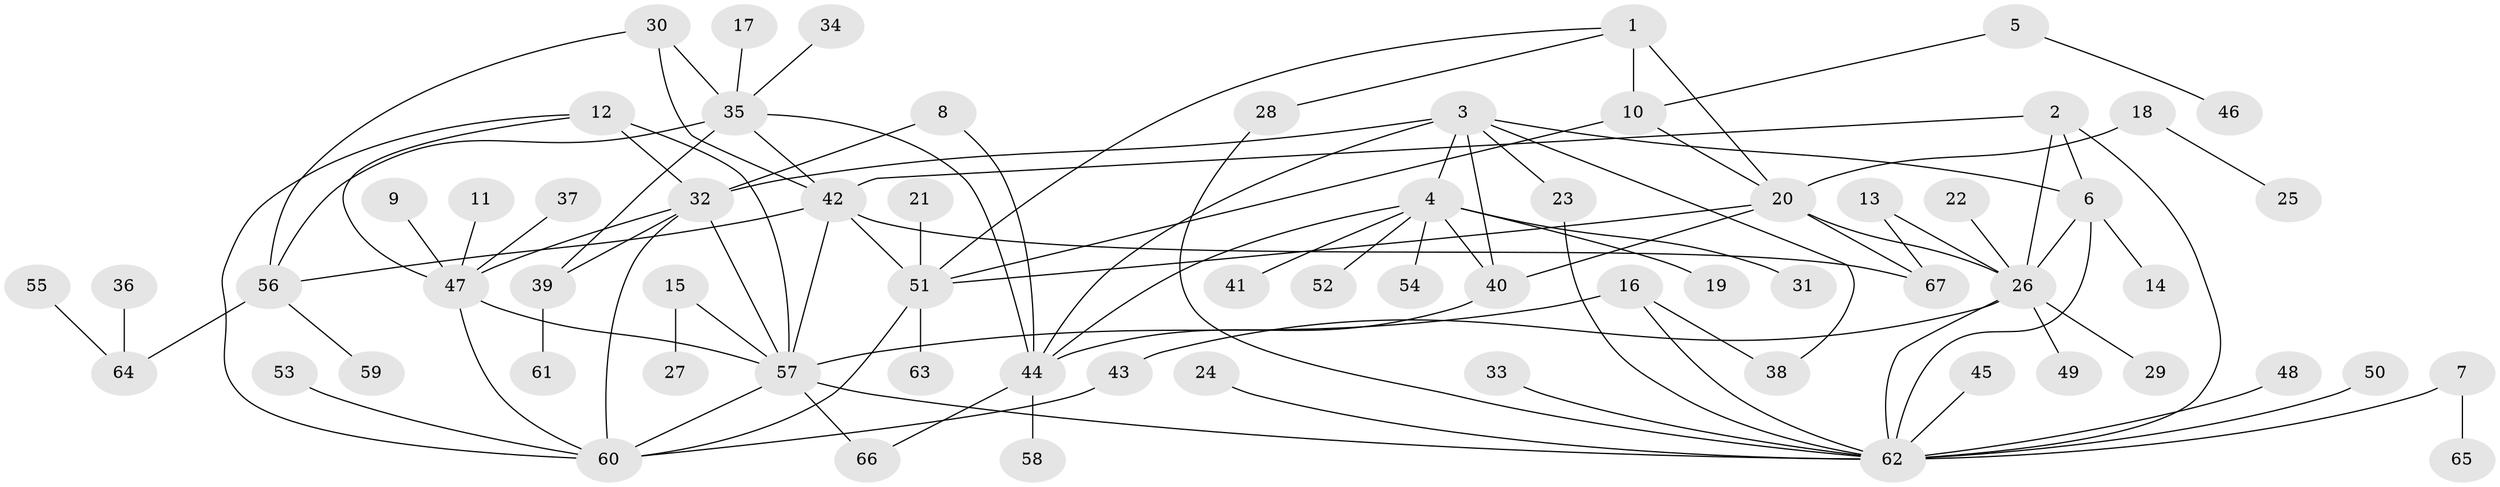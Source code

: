 // original degree distribution, {11: 0.009009009009009009, 9: 0.018018018018018018, 7: 0.02702702702702703, 5: 0.04504504504504504, 4: 0.05405405405405406, 8: 0.02702702702702703, 6: 0.02702702702702703, 10: 0.036036036036036036, 12: 0.009009009009009009, 15: 0.009009009009009009, 1: 0.5225225225225225, 3: 0.018018018018018018, 2: 0.1981981981981982}
// Generated by graph-tools (version 1.1) at 2025/37/03/04/25 23:37:35]
// undirected, 67 vertices, 100 edges
graph export_dot {
  node [color=gray90,style=filled];
  1;
  2;
  3;
  4;
  5;
  6;
  7;
  8;
  9;
  10;
  11;
  12;
  13;
  14;
  15;
  16;
  17;
  18;
  19;
  20;
  21;
  22;
  23;
  24;
  25;
  26;
  27;
  28;
  29;
  30;
  31;
  32;
  33;
  34;
  35;
  36;
  37;
  38;
  39;
  40;
  41;
  42;
  43;
  44;
  45;
  46;
  47;
  48;
  49;
  50;
  51;
  52;
  53;
  54;
  55;
  56;
  57;
  58;
  59;
  60;
  61;
  62;
  63;
  64;
  65;
  66;
  67;
  1 -- 10 [weight=2.0];
  1 -- 20 [weight=2.0];
  1 -- 28 [weight=1.0];
  1 -- 51 [weight=2.0];
  2 -- 6 [weight=2.0];
  2 -- 26 [weight=1.0];
  2 -- 42 [weight=1.0];
  2 -- 62 [weight=1.0];
  3 -- 4 [weight=2.0];
  3 -- 6 [weight=1.0];
  3 -- 23 [weight=1.0];
  3 -- 32 [weight=1.0];
  3 -- 38 [weight=1.0];
  3 -- 40 [weight=2.0];
  3 -- 44 [weight=2.0];
  4 -- 19 [weight=1.0];
  4 -- 31 [weight=1.0];
  4 -- 40 [weight=1.0];
  4 -- 41 [weight=1.0];
  4 -- 44 [weight=1.0];
  4 -- 52 [weight=1.0];
  4 -- 54 [weight=1.0];
  5 -- 10 [weight=1.0];
  5 -- 46 [weight=1.0];
  6 -- 14 [weight=1.0];
  6 -- 26 [weight=2.0];
  6 -- 62 [weight=2.0];
  7 -- 62 [weight=1.0];
  7 -- 65 [weight=1.0];
  8 -- 32 [weight=1.0];
  8 -- 44 [weight=1.0];
  9 -- 47 [weight=1.0];
  10 -- 20 [weight=1.0];
  10 -- 51 [weight=1.0];
  11 -- 47 [weight=1.0];
  12 -- 32 [weight=1.0];
  12 -- 47 [weight=1.0];
  12 -- 57 [weight=1.0];
  12 -- 60 [weight=1.0];
  13 -- 26 [weight=1.0];
  13 -- 67 [weight=1.0];
  15 -- 27 [weight=1.0];
  15 -- 57 [weight=1.0];
  16 -- 38 [weight=1.0];
  16 -- 57 [weight=1.0];
  16 -- 62 [weight=1.0];
  17 -- 35 [weight=1.0];
  18 -- 20 [weight=1.0];
  18 -- 25 [weight=1.0];
  20 -- 26 [weight=1.0];
  20 -- 40 [weight=1.0];
  20 -- 51 [weight=1.0];
  20 -- 67 [weight=2.0];
  21 -- 51 [weight=1.0];
  22 -- 26 [weight=1.0];
  23 -- 62 [weight=1.0];
  24 -- 62 [weight=1.0];
  26 -- 29 [weight=1.0];
  26 -- 43 [weight=1.0];
  26 -- 49 [weight=1.0];
  26 -- 62 [weight=1.0];
  28 -- 62 [weight=1.0];
  30 -- 35 [weight=2.0];
  30 -- 42 [weight=2.0];
  30 -- 56 [weight=2.0];
  32 -- 39 [weight=1.0];
  32 -- 47 [weight=1.0];
  32 -- 57 [weight=1.0];
  32 -- 60 [weight=1.0];
  33 -- 62 [weight=1.0];
  34 -- 35 [weight=1.0];
  35 -- 39 [weight=1.0];
  35 -- 42 [weight=1.0];
  35 -- 44 [weight=1.0];
  35 -- 56 [weight=1.0];
  36 -- 64 [weight=1.0];
  37 -- 47 [weight=1.0];
  39 -- 61 [weight=1.0];
  40 -- 44 [weight=1.0];
  42 -- 51 [weight=1.0];
  42 -- 56 [weight=1.0];
  42 -- 57 [weight=2.0];
  42 -- 67 [weight=1.0];
  43 -- 60 [weight=1.0];
  44 -- 58 [weight=1.0];
  44 -- 66 [weight=1.0];
  45 -- 62 [weight=1.0];
  47 -- 57 [weight=1.0];
  47 -- 60 [weight=1.0];
  48 -- 62 [weight=1.0];
  50 -- 62 [weight=1.0];
  51 -- 60 [weight=1.0];
  51 -- 63 [weight=1.0];
  53 -- 60 [weight=1.0];
  55 -- 64 [weight=1.0];
  56 -- 59 [weight=1.0];
  56 -- 64 [weight=1.0];
  57 -- 60 [weight=1.0];
  57 -- 62 [weight=1.0];
  57 -- 66 [weight=1.0];
}
